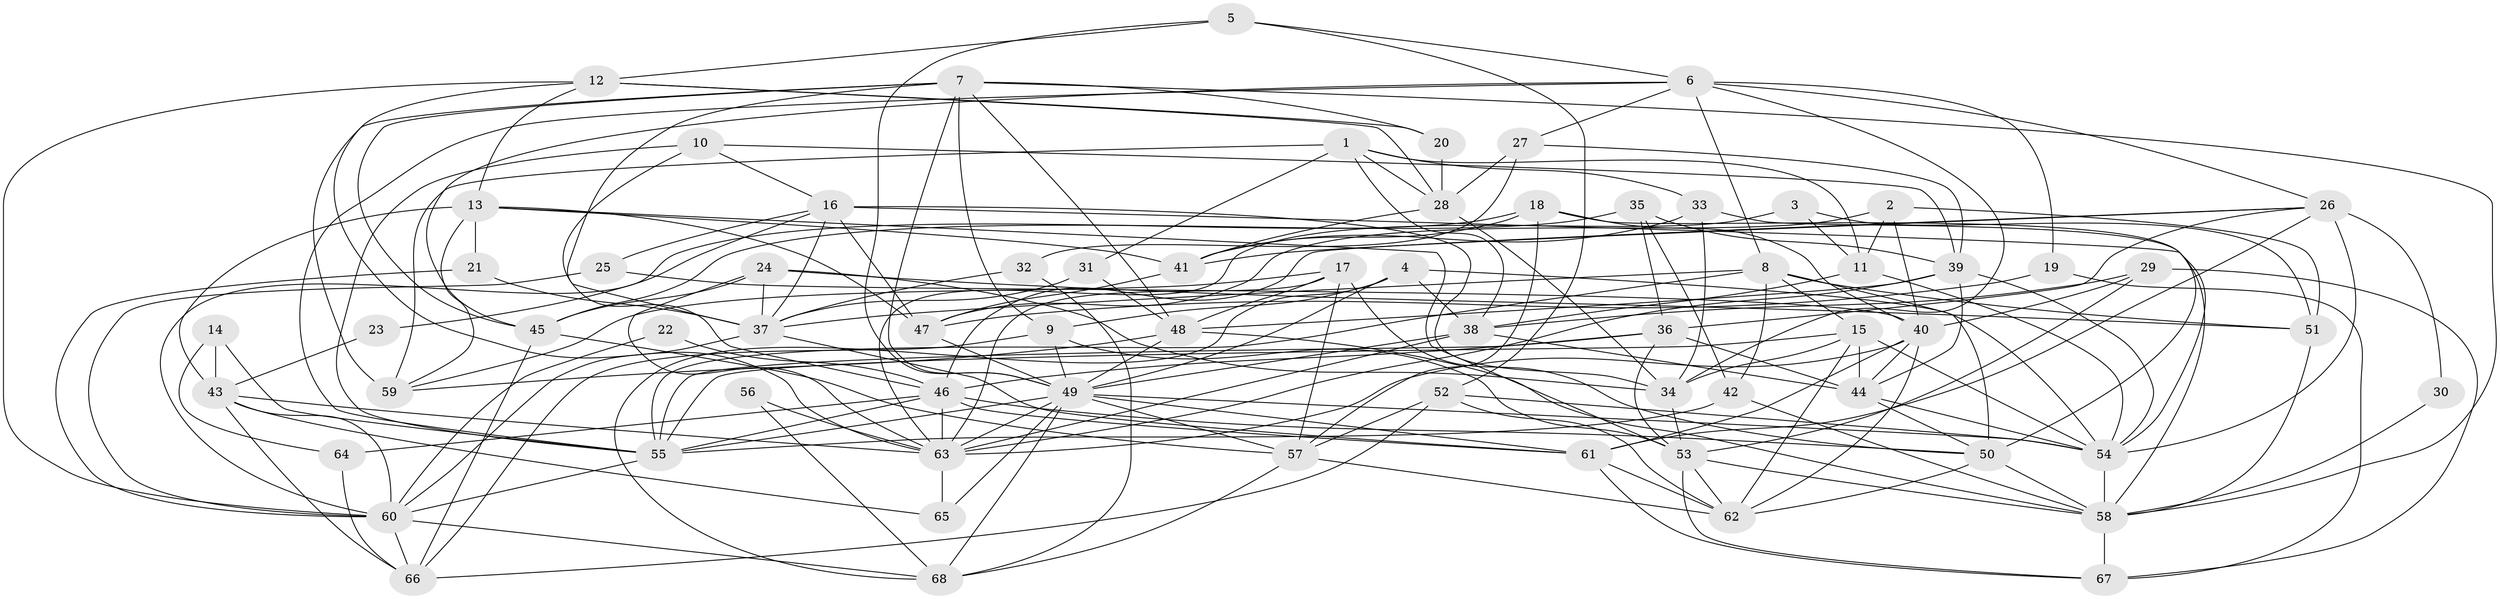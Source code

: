 // original degree distribution, {4: 0.2518518518518518, 6: 0.14814814814814814, 5: 0.1111111111111111, 3: 0.34074074074074073, 2: 0.1037037037037037, 7: 0.037037037037037035, 8: 0.007407407407407408}
// Generated by graph-tools (version 1.1) at 2025/50/03/09/25 03:50:08]
// undirected, 68 vertices, 197 edges
graph export_dot {
graph [start="1"]
  node [color=gray90,style=filled];
  1;
  2;
  3;
  4;
  5;
  6;
  7;
  8;
  9;
  10;
  11;
  12;
  13;
  14;
  15;
  16;
  17;
  18;
  19;
  20;
  21;
  22;
  23;
  24;
  25;
  26;
  27;
  28;
  29;
  30;
  31;
  32;
  33;
  34;
  35;
  36;
  37;
  38;
  39;
  40;
  41;
  42;
  43;
  44;
  45;
  46;
  47;
  48;
  49;
  50;
  51;
  52;
  53;
  54;
  55;
  56;
  57;
  58;
  59;
  60;
  61;
  62;
  63;
  64;
  65;
  66;
  67;
  68;
  1 -- 11 [weight=1.0];
  1 -- 28 [weight=1.0];
  1 -- 31 [weight=1.0];
  1 -- 33 [weight=1.0];
  1 -- 38 [weight=1.0];
  1 -- 59 [weight=1.0];
  2 -- 11 [weight=1.0];
  2 -- 40 [weight=1.0];
  2 -- 47 [weight=1.0];
  2 -- 51 [weight=1.0];
  3 -- 11 [weight=1.0];
  3 -- 51 [weight=1.0];
  3 -- 63 [weight=1.0];
  4 -- 9 [weight=1.0];
  4 -- 38 [weight=1.0];
  4 -- 49 [weight=1.0];
  4 -- 54 [weight=2.0];
  4 -- 68 [weight=1.0];
  5 -- 6 [weight=1.0];
  5 -- 12 [weight=1.0];
  5 -- 49 [weight=1.0];
  5 -- 52 [weight=1.0];
  6 -- 8 [weight=1.0];
  6 -- 19 [weight=1.0];
  6 -- 26 [weight=1.0];
  6 -- 27 [weight=1.0];
  6 -- 34 [weight=1.0];
  6 -- 45 [weight=1.0];
  6 -- 55 [weight=1.0];
  7 -- 9 [weight=1.0];
  7 -- 20 [weight=1.0];
  7 -- 37 [weight=1.0];
  7 -- 45 [weight=1.0];
  7 -- 48 [weight=1.0];
  7 -- 49 [weight=1.0];
  7 -- 58 [weight=1.0];
  7 -- 59 [weight=1.0];
  8 -- 15 [weight=1.0];
  8 -- 37 [weight=1.0];
  8 -- 42 [weight=1.0];
  8 -- 50 [weight=1.0];
  8 -- 51 [weight=1.0];
  8 -- 55 [weight=1.0];
  9 -- 49 [weight=1.0];
  9 -- 53 [weight=1.0];
  9 -- 66 [weight=1.0];
  10 -- 16 [weight=1.0];
  10 -- 39 [weight=1.0];
  10 -- 46 [weight=1.0];
  10 -- 55 [weight=1.0];
  11 -- 38 [weight=1.0];
  11 -- 54 [weight=1.0];
  12 -- 13 [weight=1.0];
  12 -- 20 [weight=1.0];
  12 -- 28 [weight=1.0];
  12 -- 60 [weight=1.0];
  12 -- 63 [weight=1.0];
  13 -- 21 [weight=1.0];
  13 -- 41 [weight=1.0];
  13 -- 43 [weight=1.0];
  13 -- 47 [weight=1.0];
  13 -- 53 [weight=1.0];
  13 -- 59 [weight=1.0];
  14 -- 43 [weight=1.0];
  14 -- 55 [weight=1.0];
  14 -- 64 [weight=1.0];
  15 -- 34 [weight=1.0];
  15 -- 44 [weight=1.0];
  15 -- 54 [weight=1.0];
  15 -- 55 [weight=1.0];
  15 -- 62 [weight=1.0];
  16 -- 23 [weight=1.0];
  16 -- 25 [weight=1.0];
  16 -- 34 [weight=1.0];
  16 -- 37 [weight=1.0];
  16 -- 47 [weight=1.0];
  16 -- 58 [weight=1.0];
  17 -- 48 [weight=1.0];
  17 -- 50 [weight=1.0];
  17 -- 57 [weight=1.0];
  17 -- 59 [weight=1.0];
  17 -- 63 [weight=1.0];
  18 -- 40 [weight=1.0];
  18 -- 41 [weight=1.0];
  18 -- 54 [weight=1.0];
  18 -- 57 [weight=1.0];
  18 -- 60 [weight=1.0];
  19 -- 47 [weight=1.0];
  19 -- 67 [weight=1.0];
  20 -- 28 [weight=1.0];
  21 -- 37 [weight=1.0];
  21 -- 60 [weight=1.0];
  22 -- 46 [weight=1.0];
  22 -- 60 [weight=1.0];
  23 -- 43 [weight=1.0];
  24 -- 34 [weight=1.0];
  24 -- 37 [weight=1.0];
  24 -- 45 [weight=1.0];
  24 -- 51 [weight=1.0];
  24 -- 63 [weight=1.0];
  25 -- 40 [weight=1.0];
  25 -- 60 [weight=1.0];
  26 -- 30 [weight=1.0];
  26 -- 36 [weight=1.0];
  26 -- 41 [weight=1.0];
  26 -- 46 [weight=1.0];
  26 -- 54 [weight=1.0];
  26 -- 61 [weight=1.0];
  27 -- 28 [weight=1.0];
  27 -- 32 [weight=1.0];
  27 -- 39 [weight=1.0];
  28 -- 34 [weight=1.0];
  28 -- 41 [weight=1.0];
  29 -- 38 [weight=1.0];
  29 -- 40 [weight=1.0];
  29 -- 53 [weight=1.0];
  29 -- 67 [weight=1.0];
  30 -- 58 [weight=1.0];
  31 -- 37 [weight=1.0];
  31 -- 48 [weight=1.0];
  32 -- 37 [weight=1.0];
  32 -- 68 [weight=1.0];
  33 -- 34 [weight=1.0];
  33 -- 41 [weight=1.0];
  33 -- 50 [weight=1.0];
  34 -- 53 [weight=1.0];
  35 -- 36 [weight=1.0];
  35 -- 39 [weight=1.0];
  35 -- 42 [weight=1.0];
  35 -- 45 [weight=1.0];
  36 -- 44 [weight=1.0];
  36 -- 46 [weight=1.0];
  36 -- 53 [weight=1.0];
  36 -- 55 [weight=1.0];
  37 -- 60 [weight=1.0];
  37 -- 61 [weight=1.0];
  38 -- 44 [weight=1.0];
  38 -- 49 [weight=1.0];
  38 -- 63 [weight=1.0];
  39 -- 44 [weight=1.0];
  39 -- 48 [weight=1.0];
  39 -- 54 [weight=1.0];
  39 -- 63 [weight=1.0];
  40 -- 44 [weight=2.0];
  40 -- 61 [weight=1.0];
  40 -- 62 [weight=1.0];
  40 -- 63 [weight=1.0];
  41 -- 47 [weight=1.0];
  42 -- 55 [weight=1.0];
  42 -- 58 [weight=1.0];
  43 -- 60 [weight=1.0];
  43 -- 63 [weight=1.0];
  43 -- 65 [weight=1.0];
  43 -- 66 [weight=1.0];
  44 -- 50 [weight=1.0];
  44 -- 54 [weight=1.0];
  45 -- 57 [weight=1.0];
  45 -- 66 [weight=1.0];
  46 -- 50 [weight=1.0];
  46 -- 55 [weight=1.0];
  46 -- 61 [weight=1.0];
  46 -- 63 [weight=1.0];
  46 -- 64 [weight=1.0];
  47 -- 49 [weight=1.0];
  48 -- 49 [weight=1.0];
  48 -- 58 [weight=1.0];
  48 -- 59 [weight=1.0];
  49 -- 54 [weight=1.0];
  49 -- 55 [weight=1.0];
  49 -- 57 [weight=1.0];
  49 -- 61 [weight=1.0];
  49 -- 63 [weight=1.0];
  49 -- 65 [weight=1.0];
  49 -- 68 [weight=1.0];
  50 -- 58 [weight=1.0];
  50 -- 62 [weight=1.0];
  51 -- 58 [weight=1.0];
  52 -- 54 [weight=1.0];
  52 -- 57 [weight=1.0];
  52 -- 62 [weight=1.0];
  52 -- 66 [weight=1.0];
  53 -- 58 [weight=1.0];
  53 -- 62 [weight=1.0];
  53 -- 67 [weight=1.0];
  54 -- 58 [weight=1.0];
  55 -- 60 [weight=1.0];
  56 -- 63 [weight=1.0];
  56 -- 68 [weight=1.0];
  57 -- 62 [weight=1.0];
  57 -- 68 [weight=1.0];
  58 -- 67 [weight=1.0];
  60 -- 66 [weight=1.0];
  60 -- 68 [weight=1.0];
  61 -- 62 [weight=1.0];
  61 -- 67 [weight=1.0];
  63 -- 65 [weight=1.0];
  64 -- 66 [weight=1.0];
}
